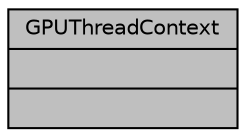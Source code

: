 digraph "GPUThreadContext"
{
 // INTERACTIVE_SVG=YES
  bgcolor="transparent";
  edge [fontname="Helvetica",fontsize="10",labelfontname="Helvetica",labelfontsize="10"];
  node [fontname="Helvetica",fontsize="10",shape=record];
  Node1 [label="{GPUThreadContext\n||}",height=0.2,width=0.4,color="black", fillcolor="grey75", style="filled", fontcolor="black"];
}
